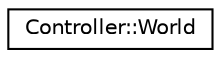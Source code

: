 digraph "Graphe hiérarchique des classes"
{
 // LATEX_PDF_SIZE
  edge [fontname="Helvetica",fontsize="10",labelfontname="Helvetica",labelfontsize="10"];
  node [fontname="Helvetica",fontsize="10",shape=record];
  rankdir="LR";
  Node0 [label="Controller::World",height=0.2,width=0.4,color="black", fillcolor="white", style="filled",URL="$classController_1_1World.html",tooltip="class World -"];
}
